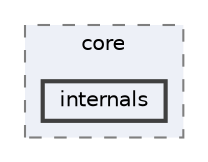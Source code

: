 digraph "env/lib/python3.12/site-packages/pandas/core/internals"
{
 // LATEX_PDF_SIZE
  bgcolor="transparent";
  edge [fontname=Helvetica,fontsize=10,labelfontname=Helvetica,labelfontsize=10];
  node [fontname=Helvetica,fontsize=10,shape=box,height=0.2,width=0.4];
  compound=true
  subgraph clusterdir_31792a3007890580b4f4b8320b76944b {
    graph [ bgcolor="#edf0f7", pencolor="grey50", label="core", fontname=Helvetica,fontsize=10 style="filled,dashed", URL="dir_31792a3007890580b4f4b8320b76944b.html",tooltip=""]
  dir_6547ce8c2b344a051a2e5eb726233b35 [label="internals", fillcolor="#edf0f7", color="grey25", style="filled,bold", URL="dir_6547ce8c2b344a051a2e5eb726233b35.html",tooltip=""];
  }
}
